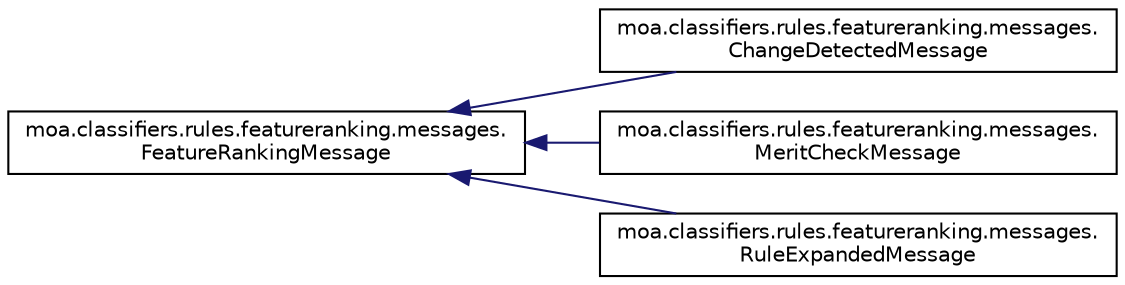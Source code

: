digraph "Graphical Class Hierarchy"
{
 // LATEX_PDF_SIZE
  edge [fontname="Helvetica",fontsize="10",labelfontname="Helvetica",labelfontsize="10"];
  node [fontname="Helvetica",fontsize="10",shape=record];
  rankdir="LR";
  Node0 [label="moa.classifiers.rules.featureranking.messages.\lFeatureRankingMessage",height=0.2,width=0.4,color="black", fillcolor="white", style="filled",URL="$interfacemoa_1_1classifiers_1_1rules_1_1featureranking_1_1messages_1_1_feature_ranking_message.html",tooltip=" "];
  Node0 -> Node1 [dir="back",color="midnightblue",fontsize="10",style="solid",fontname="Helvetica"];
  Node1 [label="moa.classifiers.rules.featureranking.messages.\lChangeDetectedMessage",height=0.2,width=0.4,color="black", fillcolor="white", style="filled",URL="$classmoa_1_1classifiers_1_1rules_1_1featureranking_1_1messages_1_1_change_detected_message.html",tooltip=" "];
  Node0 -> Node2 [dir="back",color="midnightblue",fontsize="10",style="solid",fontname="Helvetica"];
  Node2 [label="moa.classifiers.rules.featureranking.messages.\lMeritCheckMessage",height=0.2,width=0.4,color="black", fillcolor="white", style="filled",URL="$classmoa_1_1classifiers_1_1rules_1_1featureranking_1_1messages_1_1_merit_check_message.html",tooltip=" "];
  Node0 -> Node3 [dir="back",color="midnightblue",fontsize="10",style="solid",fontname="Helvetica"];
  Node3 [label="moa.classifiers.rules.featureranking.messages.\lRuleExpandedMessage",height=0.2,width=0.4,color="black", fillcolor="white", style="filled",URL="$classmoa_1_1classifiers_1_1rules_1_1featureranking_1_1messages_1_1_rule_expanded_message.html",tooltip=" "];
}
